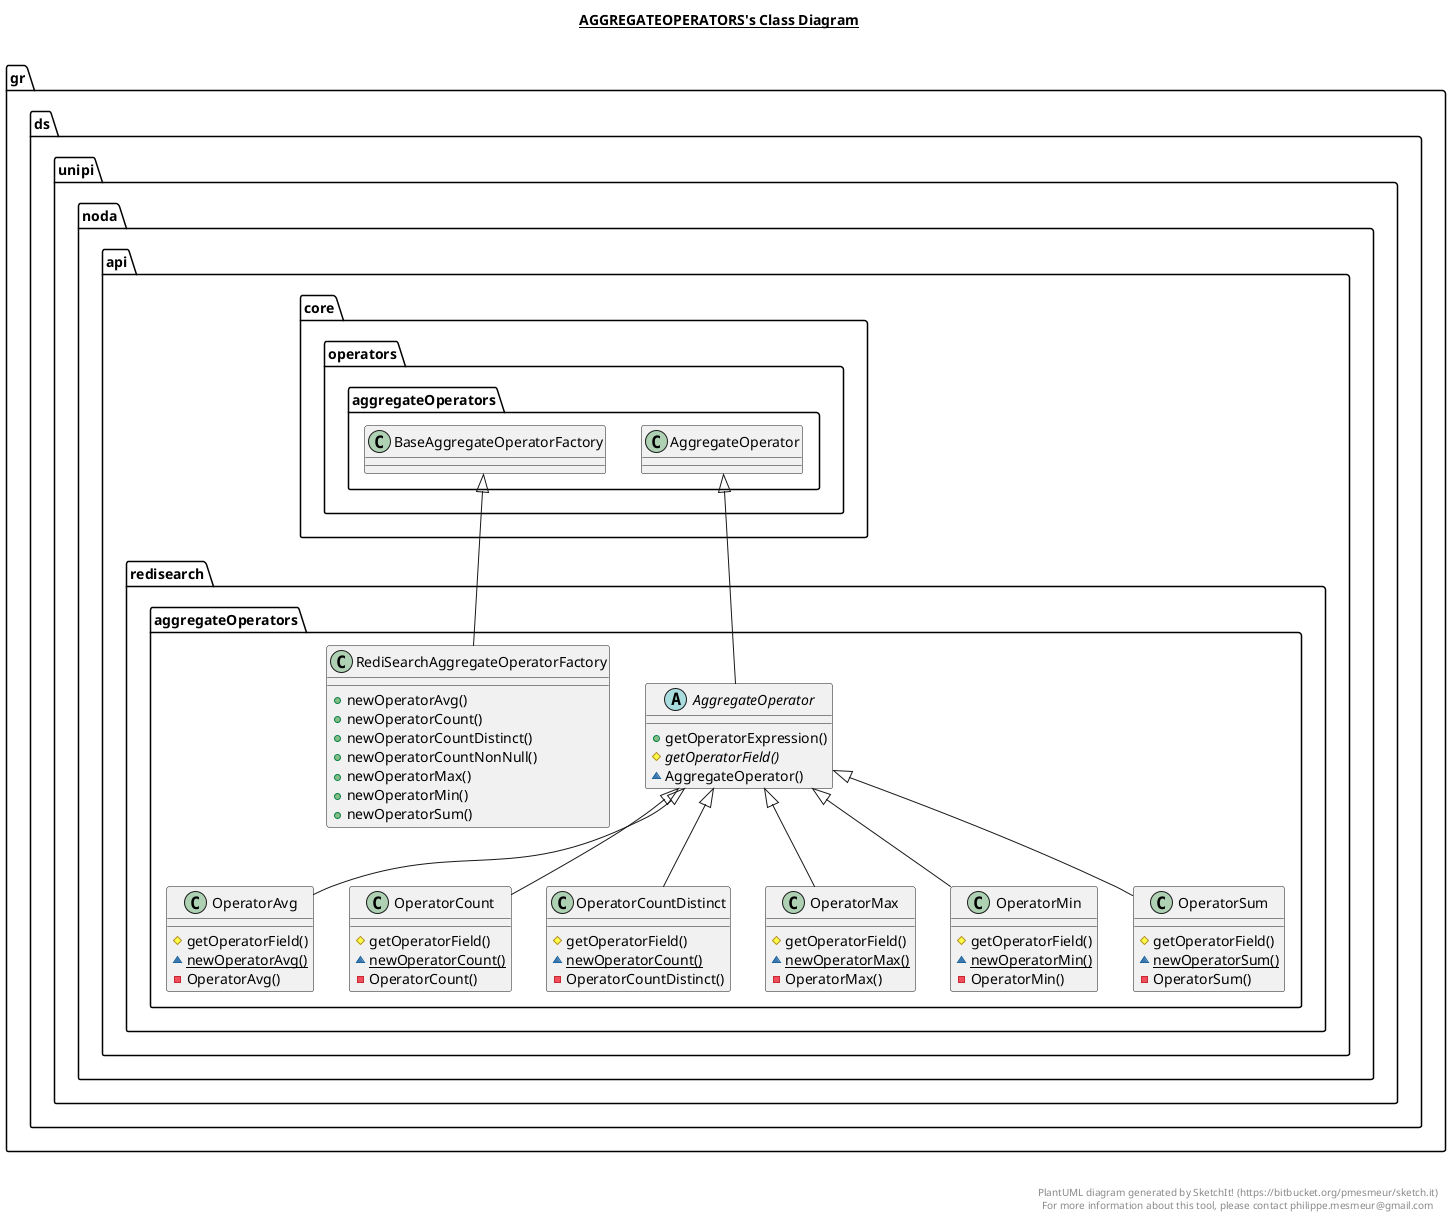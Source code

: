 @startuml

title __AGGREGATEOPERATORS's Class Diagram__\n

  namespace gr.ds.unipi.noda.api.redisearch {
    namespace aggregateOperators {
      abstract class gr.ds.unipi.noda.api.redisearch.aggregateOperators.AggregateOperator {
          + getOperatorExpression()
          {abstract} # getOperatorField()
          ~ AggregateOperator()
      }
    }
  }
  

  namespace gr.ds.unipi.noda.api.redisearch {
    namespace aggregateOperators {
      class gr.ds.unipi.noda.api.redisearch.aggregateOperators.OperatorAvg {
          # getOperatorField()
          {static} ~ newOperatorAvg()
          - OperatorAvg()
      }
    }
  }
  

  namespace gr.ds.unipi.noda.api.redisearch {
    namespace aggregateOperators {
      class gr.ds.unipi.noda.api.redisearch.aggregateOperators.OperatorCount {
          # getOperatorField()
          {static} ~ newOperatorCount()
          - OperatorCount()
      }
    }
  }
  

  namespace gr.ds.unipi.noda.api.redisearch {
    namespace aggregateOperators {
      class gr.ds.unipi.noda.api.redisearch.aggregateOperators.OperatorCountDistinct {
          # getOperatorField()
          {static} ~ newOperatorCount()
          - OperatorCountDistinct()
      }
    }
  }
  

  namespace gr.ds.unipi.noda.api.redisearch {
    namespace aggregateOperators {
      class gr.ds.unipi.noda.api.redisearch.aggregateOperators.OperatorMax {
          # getOperatorField()
          {static} ~ newOperatorMax()
          - OperatorMax()
      }
    }
  }
  

  namespace gr.ds.unipi.noda.api.redisearch {
    namespace aggregateOperators {
      class gr.ds.unipi.noda.api.redisearch.aggregateOperators.OperatorMin {
          # getOperatorField()
          {static} ~ newOperatorMin()
          - OperatorMin()
      }
    }
  }
  

  namespace gr.ds.unipi.noda.api.redisearch {
    namespace aggregateOperators {
      class gr.ds.unipi.noda.api.redisearch.aggregateOperators.OperatorSum {
          # getOperatorField()
          {static} ~ newOperatorSum()
          - OperatorSum()
      }
    }
  }
  

  namespace gr.ds.unipi.noda.api.redisearch {
    namespace aggregateOperators {
      class gr.ds.unipi.noda.api.redisearch.aggregateOperators.RediSearchAggregateOperatorFactory {
          + newOperatorAvg()
          + newOperatorCount()
          + newOperatorCountDistinct()
          + newOperatorCountNonNull()
          + newOperatorMax()
          + newOperatorMin()
          + newOperatorSum()
      }
    }
  }
  

  gr.ds.unipi.noda.api.redisearch.aggregateOperators.AggregateOperator -up-|> gr.ds.unipi.noda.api.core.operators.aggregateOperators.AggregateOperator
  gr.ds.unipi.noda.api.redisearch.aggregateOperators.OperatorAvg -up-|> gr.ds.unipi.noda.api.redisearch.aggregateOperators.AggregateOperator
  gr.ds.unipi.noda.api.redisearch.aggregateOperators.OperatorCount -up-|> gr.ds.unipi.noda.api.redisearch.aggregateOperators.AggregateOperator
  gr.ds.unipi.noda.api.redisearch.aggregateOperators.OperatorCountDistinct -up-|> gr.ds.unipi.noda.api.redisearch.aggregateOperators.AggregateOperator
  gr.ds.unipi.noda.api.redisearch.aggregateOperators.OperatorMax -up-|> gr.ds.unipi.noda.api.redisearch.aggregateOperators.AggregateOperator
  gr.ds.unipi.noda.api.redisearch.aggregateOperators.OperatorMin -up-|> gr.ds.unipi.noda.api.redisearch.aggregateOperators.AggregateOperator
  gr.ds.unipi.noda.api.redisearch.aggregateOperators.OperatorSum -up-|> gr.ds.unipi.noda.api.redisearch.aggregateOperators.AggregateOperator
  gr.ds.unipi.noda.api.redisearch.aggregateOperators.RediSearchAggregateOperatorFactory -up-|> gr.ds.unipi.noda.api.core.operators.aggregateOperators.BaseAggregateOperatorFactory


right footer


PlantUML diagram generated by SketchIt! (https://bitbucket.org/pmesmeur/sketch.it)
For more information about this tool, please contact philippe.mesmeur@gmail.com
endfooter

@enduml
